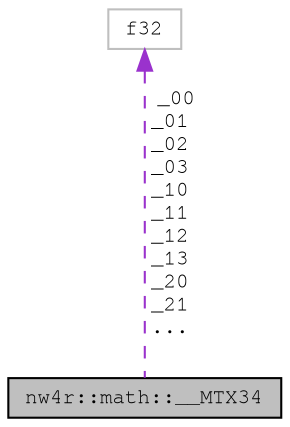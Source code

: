 digraph "nw4r::math::__MTX34"
{
 // LATEX_PDF_SIZE
  edge [fontname="FreeMono",fontsize="10",labelfontname="FreeMono",labelfontsize="10"];
  node [fontname="FreeMono",fontsize="10",shape=record];
  Node1 [label="nw4r::math::__MTX34",height=0.2,width=0.4,color="black", fillcolor="grey75", style="filled", fontcolor="black",tooltip=" "];
  Node2 -> Node1 [dir="back",color="darkorchid3",fontsize="10",style="dashed",label=" _00\n_01\n_02\n_03\n_10\n_11\n_12\n_13\n_20\n_21\n..." ,fontname="FreeMono"];
  Node2 [label="f32",height=0.2,width=0.4,color="grey75", fillcolor="white", style="filled",tooltip=" "];
}
